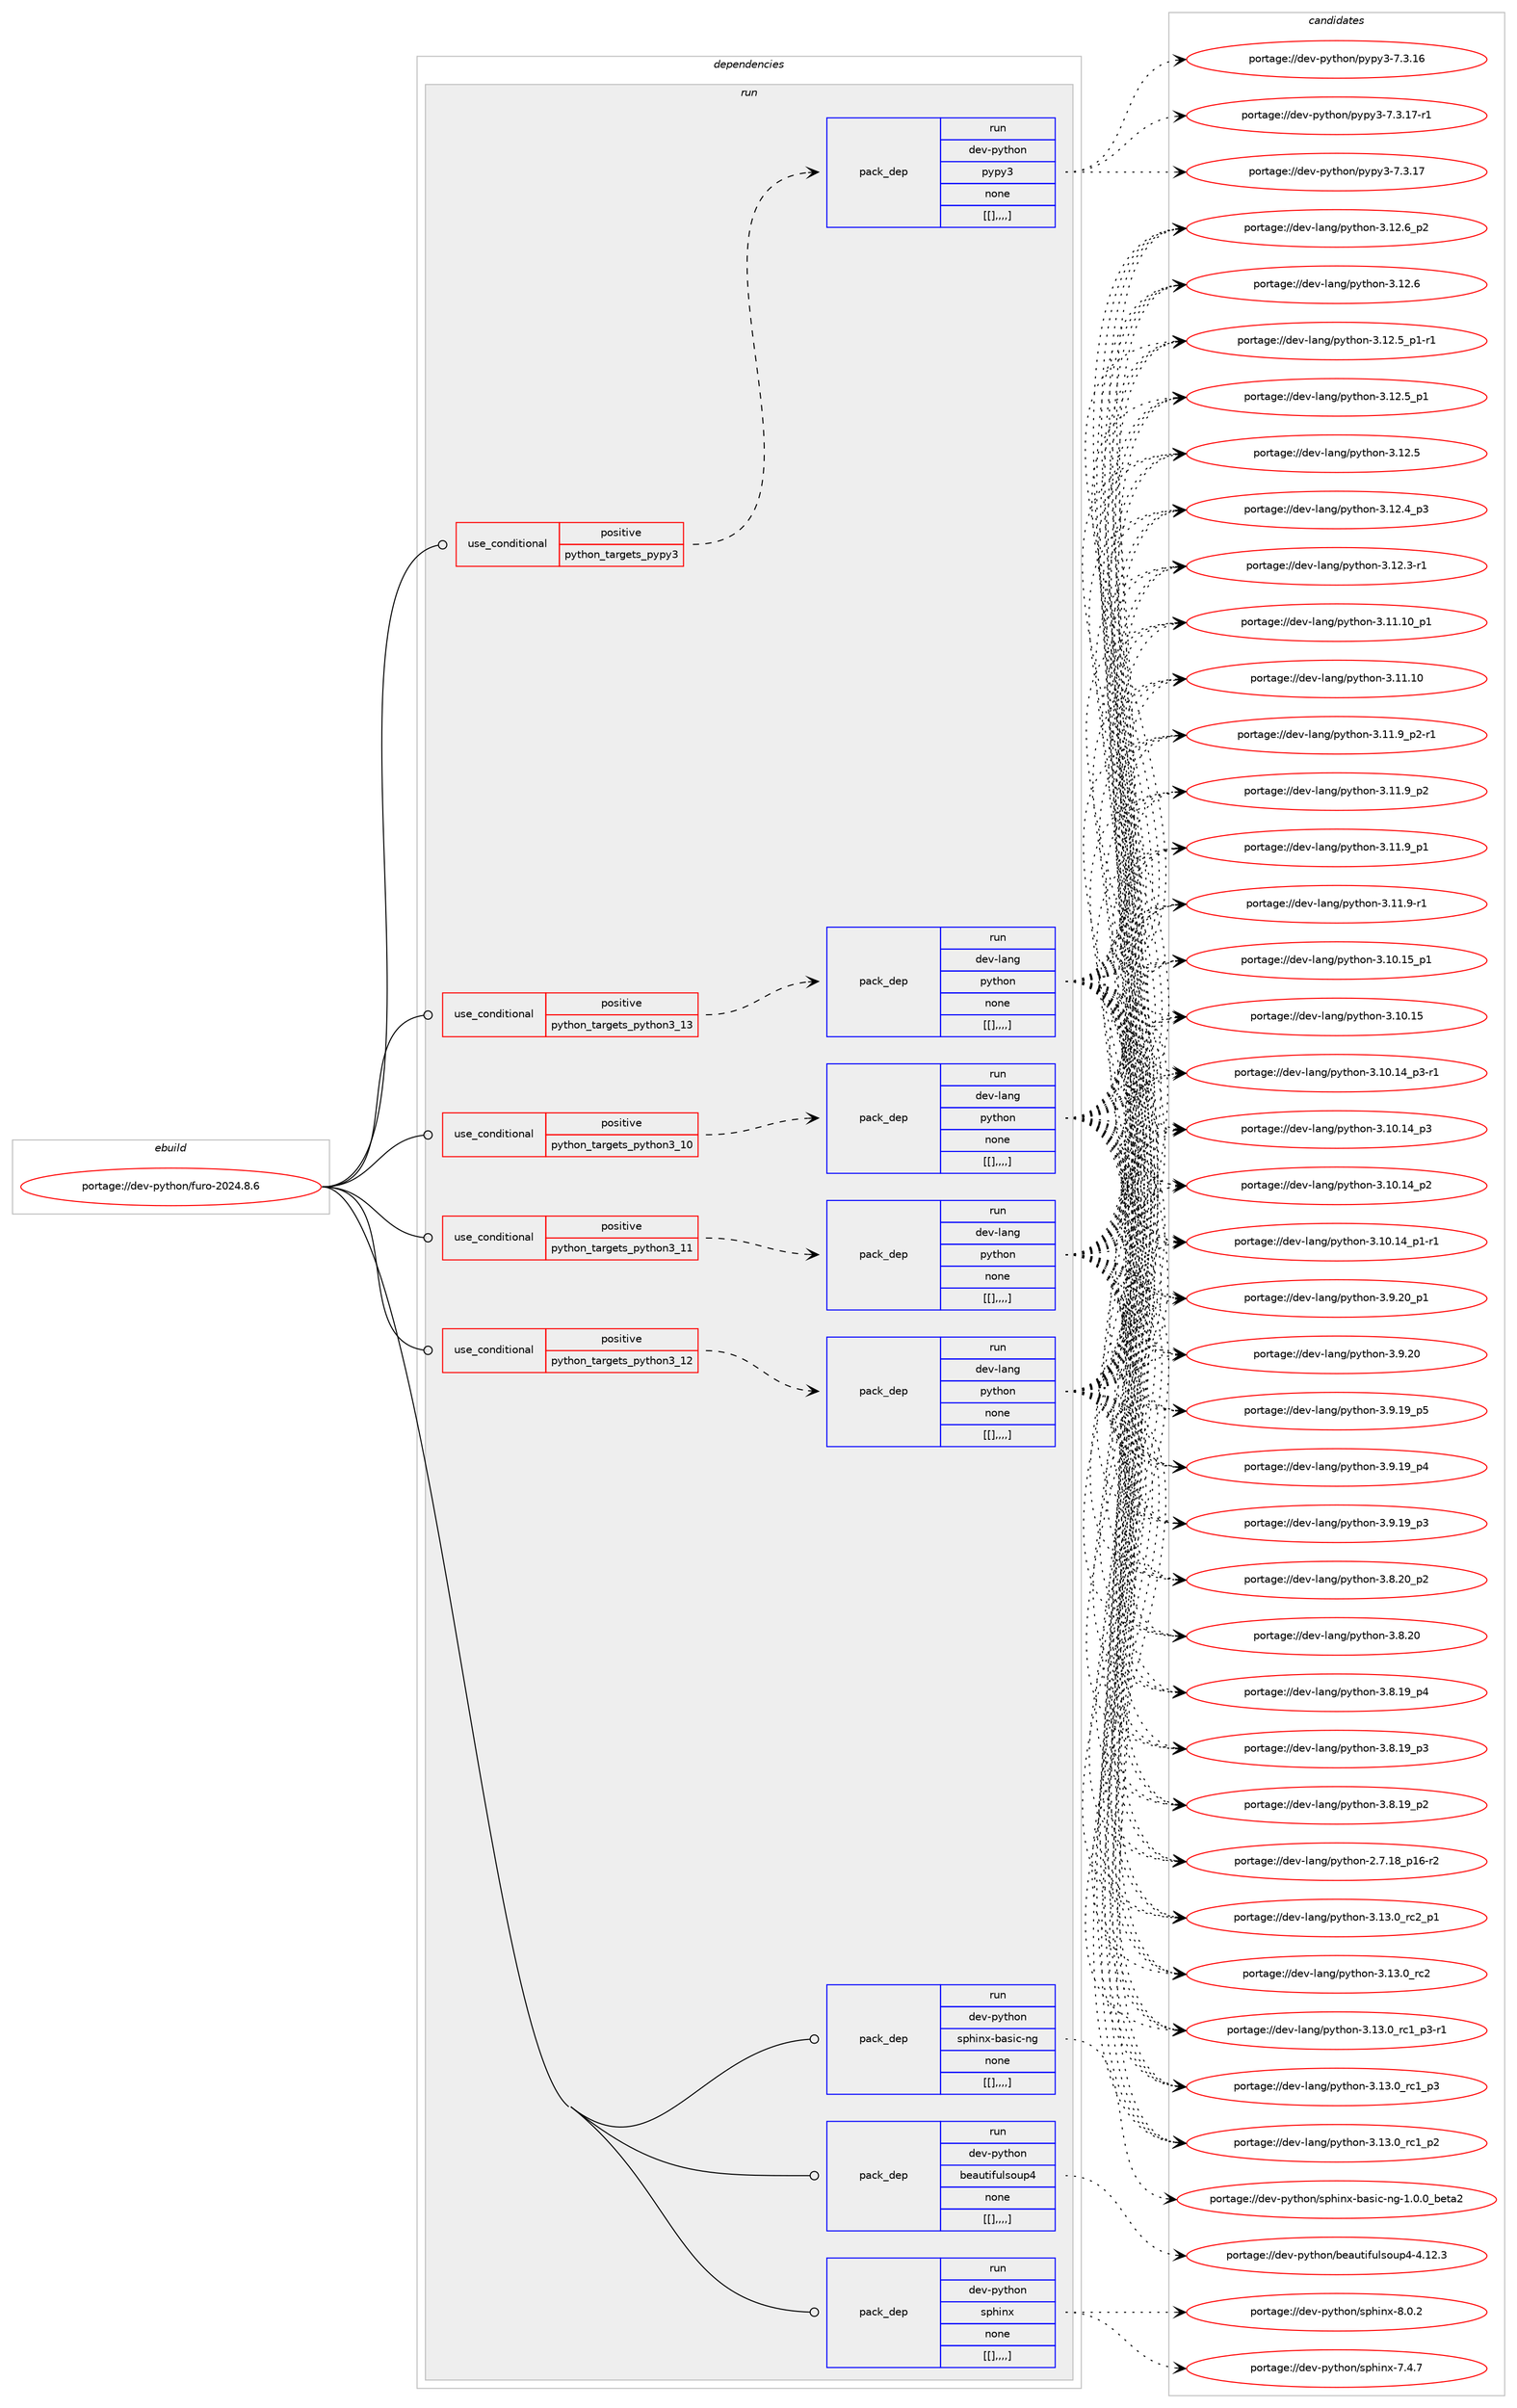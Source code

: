 digraph prolog {

# *************
# Graph options
# *************

newrank=true;
concentrate=true;
compound=true;
graph [rankdir=LR,fontname=Helvetica,fontsize=10,ranksep=1.5];#, ranksep=2.5, nodesep=0.2];
edge  [arrowhead=vee];
node  [fontname=Helvetica,fontsize=10];

# **********
# The ebuild
# **********

subgraph cluster_leftcol {
color=gray;
label=<<i>ebuild</i>>;
id [label="portage://dev-python/furo-2024.8.6", color=red, width=4, href="../dev-python/furo-2024.8.6.svg"];
}

# ****************
# The dependencies
# ****************

subgraph cluster_midcol {
color=gray;
label=<<i>dependencies</i>>;
subgraph cluster_compile {
fillcolor="#eeeeee";
style=filled;
label=<<i>compile</i>>;
}
subgraph cluster_compileandrun {
fillcolor="#eeeeee";
style=filled;
label=<<i>compile and run</i>>;
}
subgraph cluster_run {
fillcolor="#eeeeee";
style=filled;
label=<<i>run</i>>;
subgraph cond34148 {
dependency148602 [label=<<TABLE BORDER="0" CELLBORDER="1" CELLSPACING="0" CELLPADDING="4"><TR><TD ROWSPAN="3" CELLPADDING="10">use_conditional</TD></TR><TR><TD>positive</TD></TR><TR><TD>python_targets_pypy3</TD></TR></TABLE>>, shape=none, color=red];
subgraph pack113240 {
dependency148603 [label=<<TABLE BORDER="0" CELLBORDER="1" CELLSPACING="0" CELLPADDING="4" WIDTH="220"><TR><TD ROWSPAN="6" CELLPADDING="30">pack_dep</TD></TR><TR><TD WIDTH="110">run</TD></TR><TR><TD>dev-python</TD></TR><TR><TD>pypy3</TD></TR><TR><TD>none</TD></TR><TR><TD>[[],,,,]</TD></TR></TABLE>>, shape=none, color=blue];
}
dependency148602:e -> dependency148603:w [weight=20,style="dashed",arrowhead="vee"];
}
id:e -> dependency148602:w [weight=20,style="solid",arrowhead="odot"];
subgraph cond34149 {
dependency148604 [label=<<TABLE BORDER="0" CELLBORDER="1" CELLSPACING="0" CELLPADDING="4"><TR><TD ROWSPAN="3" CELLPADDING="10">use_conditional</TD></TR><TR><TD>positive</TD></TR><TR><TD>python_targets_python3_10</TD></TR></TABLE>>, shape=none, color=red];
subgraph pack113241 {
dependency148605 [label=<<TABLE BORDER="0" CELLBORDER="1" CELLSPACING="0" CELLPADDING="4" WIDTH="220"><TR><TD ROWSPAN="6" CELLPADDING="30">pack_dep</TD></TR><TR><TD WIDTH="110">run</TD></TR><TR><TD>dev-lang</TD></TR><TR><TD>python</TD></TR><TR><TD>none</TD></TR><TR><TD>[[],,,,]</TD></TR></TABLE>>, shape=none, color=blue];
}
dependency148604:e -> dependency148605:w [weight=20,style="dashed",arrowhead="vee"];
}
id:e -> dependency148604:w [weight=20,style="solid",arrowhead="odot"];
subgraph cond34150 {
dependency148606 [label=<<TABLE BORDER="0" CELLBORDER="1" CELLSPACING="0" CELLPADDING="4"><TR><TD ROWSPAN="3" CELLPADDING="10">use_conditional</TD></TR><TR><TD>positive</TD></TR><TR><TD>python_targets_python3_11</TD></TR></TABLE>>, shape=none, color=red];
subgraph pack113242 {
dependency148607 [label=<<TABLE BORDER="0" CELLBORDER="1" CELLSPACING="0" CELLPADDING="4" WIDTH="220"><TR><TD ROWSPAN="6" CELLPADDING="30">pack_dep</TD></TR><TR><TD WIDTH="110">run</TD></TR><TR><TD>dev-lang</TD></TR><TR><TD>python</TD></TR><TR><TD>none</TD></TR><TR><TD>[[],,,,]</TD></TR></TABLE>>, shape=none, color=blue];
}
dependency148606:e -> dependency148607:w [weight=20,style="dashed",arrowhead="vee"];
}
id:e -> dependency148606:w [weight=20,style="solid",arrowhead="odot"];
subgraph cond34151 {
dependency148608 [label=<<TABLE BORDER="0" CELLBORDER="1" CELLSPACING="0" CELLPADDING="4"><TR><TD ROWSPAN="3" CELLPADDING="10">use_conditional</TD></TR><TR><TD>positive</TD></TR><TR><TD>python_targets_python3_12</TD></TR></TABLE>>, shape=none, color=red];
subgraph pack113243 {
dependency148609 [label=<<TABLE BORDER="0" CELLBORDER="1" CELLSPACING="0" CELLPADDING="4" WIDTH="220"><TR><TD ROWSPAN="6" CELLPADDING="30">pack_dep</TD></TR><TR><TD WIDTH="110">run</TD></TR><TR><TD>dev-lang</TD></TR><TR><TD>python</TD></TR><TR><TD>none</TD></TR><TR><TD>[[],,,,]</TD></TR></TABLE>>, shape=none, color=blue];
}
dependency148608:e -> dependency148609:w [weight=20,style="dashed",arrowhead="vee"];
}
id:e -> dependency148608:w [weight=20,style="solid",arrowhead="odot"];
subgraph cond34152 {
dependency148610 [label=<<TABLE BORDER="0" CELLBORDER="1" CELLSPACING="0" CELLPADDING="4"><TR><TD ROWSPAN="3" CELLPADDING="10">use_conditional</TD></TR><TR><TD>positive</TD></TR><TR><TD>python_targets_python3_13</TD></TR></TABLE>>, shape=none, color=red];
subgraph pack113244 {
dependency148611 [label=<<TABLE BORDER="0" CELLBORDER="1" CELLSPACING="0" CELLPADDING="4" WIDTH="220"><TR><TD ROWSPAN="6" CELLPADDING="30">pack_dep</TD></TR><TR><TD WIDTH="110">run</TD></TR><TR><TD>dev-lang</TD></TR><TR><TD>python</TD></TR><TR><TD>none</TD></TR><TR><TD>[[],,,,]</TD></TR></TABLE>>, shape=none, color=blue];
}
dependency148610:e -> dependency148611:w [weight=20,style="dashed",arrowhead="vee"];
}
id:e -> dependency148610:w [weight=20,style="solid",arrowhead="odot"];
subgraph pack113245 {
dependency148612 [label=<<TABLE BORDER="0" CELLBORDER="1" CELLSPACING="0" CELLPADDING="4" WIDTH="220"><TR><TD ROWSPAN="6" CELLPADDING="30">pack_dep</TD></TR><TR><TD WIDTH="110">run</TD></TR><TR><TD>dev-python</TD></TR><TR><TD>beautifulsoup4</TD></TR><TR><TD>none</TD></TR><TR><TD>[[],,,,]</TD></TR></TABLE>>, shape=none, color=blue];
}
id:e -> dependency148612:w [weight=20,style="solid",arrowhead="odot"];
subgraph pack113246 {
dependency148613 [label=<<TABLE BORDER="0" CELLBORDER="1" CELLSPACING="0" CELLPADDING="4" WIDTH="220"><TR><TD ROWSPAN="6" CELLPADDING="30">pack_dep</TD></TR><TR><TD WIDTH="110">run</TD></TR><TR><TD>dev-python</TD></TR><TR><TD>sphinx</TD></TR><TR><TD>none</TD></TR><TR><TD>[[],,,,]</TD></TR></TABLE>>, shape=none, color=blue];
}
id:e -> dependency148613:w [weight=20,style="solid",arrowhead="odot"];
subgraph pack113247 {
dependency148614 [label=<<TABLE BORDER="0" CELLBORDER="1" CELLSPACING="0" CELLPADDING="4" WIDTH="220"><TR><TD ROWSPAN="6" CELLPADDING="30">pack_dep</TD></TR><TR><TD WIDTH="110">run</TD></TR><TR><TD>dev-python</TD></TR><TR><TD>sphinx-basic-ng</TD></TR><TR><TD>none</TD></TR><TR><TD>[[],,,,]</TD></TR></TABLE>>, shape=none, color=blue];
}
id:e -> dependency148614:w [weight=20,style="solid",arrowhead="odot"];
}
}

# **************
# The candidates
# **************

subgraph cluster_choices {
rank=same;
color=gray;
label=<<i>candidates</i>>;

subgraph choice113240 {
color=black;
nodesep=1;
choice100101118451121211161041111104711212111212151455546514649554511449 [label="portage://dev-python/pypy3-7.3.17-r1", color=red, width=4,href="../dev-python/pypy3-7.3.17-r1.svg"];
choice10010111845112121116104111110471121211121215145554651464955 [label="portage://dev-python/pypy3-7.3.17", color=red, width=4,href="../dev-python/pypy3-7.3.17.svg"];
choice10010111845112121116104111110471121211121215145554651464954 [label="portage://dev-python/pypy3-7.3.16", color=red, width=4,href="../dev-python/pypy3-7.3.16.svg"];
dependency148603:e -> choice100101118451121211161041111104711212111212151455546514649554511449:w [style=dotted,weight="100"];
dependency148603:e -> choice10010111845112121116104111110471121211121215145554651464955:w [style=dotted,weight="100"];
dependency148603:e -> choice10010111845112121116104111110471121211121215145554651464954:w [style=dotted,weight="100"];
}
subgraph choice113241 {
color=black;
nodesep=1;
choice100101118451089711010347112121116104111110455146495146489511499509511249 [label="portage://dev-lang/python-3.13.0_rc2_p1", color=red, width=4,href="../dev-lang/python-3.13.0_rc2_p1.svg"];
choice10010111845108971101034711212111610411111045514649514648951149950 [label="portage://dev-lang/python-3.13.0_rc2", color=red, width=4,href="../dev-lang/python-3.13.0_rc2.svg"];
choice1001011184510897110103471121211161041111104551464951464895114994995112514511449 [label="portage://dev-lang/python-3.13.0_rc1_p3-r1", color=red, width=4,href="../dev-lang/python-3.13.0_rc1_p3-r1.svg"];
choice100101118451089711010347112121116104111110455146495146489511499499511251 [label="portage://dev-lang/python-3.13.0_rc1_p3", color=red, width=4,href="../dev-lang/python-3.13.0_rc1_p3.svg"];
choice100101118451089711010347112121116104111110455146495146489511499499511250 [label="portage://dev-lang/python-3.13.0_rc1_p2", color=red, width=4,href="../dev-lang/python-3.13.0_rc1_p2.svg"];
choice100101118451089711010347112121116104111110455146495046549511250 [label="portage://dev-lang/python-3.12.6_p2", color=red, width=4,href="../dev-lang/python-3.12.6_p2.svg"];
choice10010111845108971101034711212111610411111045514649504654 [label="portage://dev-lang/python-3.12.6", color=red, width=4,href="../dev-lang/python-3.12.6.svg"];
choice1001011184510897110103471121211161041111104551464950465395112494511449 [label="portage://dev-lang/python-3.12.5_p1-r1", color=red, width=4,href="../dev-lang/python-3.12.5_p1-r1.svg"];
choice100101118451089711010347112121116104111110455146495046539511249 [label="portage://dev-lang/python-3.12.5_p1", color=red, width=4,href="../dev-lang/python-3.12.5_p1.svg"];
choice10010111845108971101034711212111610411111045514649504653 [label="portage://dev-lang/python-3.12.5", color=red, width=4,href="../dev-lang/python-3.12.5.svg"];
choice100101118451089711010347112121116104111110455146495046529511251 [label="portage://dev-lang/python-3.12.4_p3", color=red, width=4,href="../dev-lang/python-3.12.4_p3.svg"];
choice100101118451089711010347112121116104111110455146495046514511449 [label="portage://dev-lang/python-3.12.3-r1", color=red, width=4,href="../dev-lang/python-3.12.3-r1.svg"];
choice10010111845108971101034711212111610411111045514649494649489511249 [label="portage://dev-lang/python-3.11.10_p1", color=red, width=4,href="../dev-lang/python-3.11.10_p1.svg"];
choice1001011184510897110103471121211161041111104551464949464948 [label="portage://dev-lang/python-3.11.10", color=red, width=4,href="../dev-lang/python-3.11.10.svg"];
choice1001011184510897110103471121211161041111104551464949465795112504511449 [label="portage://dev-lang/python-3.11.9_p2-r1", color=red, width=4,href="../dev-lang/python-3.11.9_p2-r1.svg"];
choice100101118451089711010347112121116104111110455146494946579511250 [label="portage://dev-lang/python-3.11.9_p2", color=red, width=4,href="../dev-lang/python-3.11.9_p2.svg"];
choice100101118451089711010347112121116104111110455146494946579511249 [label="portage://dev-lang/python-3.11.9_p1", color=red, width=4,href="../dev-lang/python-3.11.9_p1.svg"];
choice100101118451089711010347112121116104111110455146494946574511449 [label="portage://dev-lang/python-3.11.9-r1", color=red, width=4,href="../dev-lang/python-3.11.9-r1.svg"];
choice10010111845108971101034711212111610411111045514649484649539511249 [label="portage://dev-lang/python-3.10.15_p1", color=red, width=4,href="../dev-lang/python-3.10.15_p1.svg"];
choice1001011184510897110103471121211161041111104551464948464953 [label="portage://dev-lang/python-3.10.15", color=red, width=4,href="../dev-lang/python-3.10.15.svg"];
choice100101118451089711010347112121116104111110455146494846495295112514511449 [label="portage://dev-lang/python-3.10.14_p3-r1", color=red, width=4,href="../dev-lang/python-3.10.14_p3-r1.svg"];
choice10010111845108971101034711212111610411111045514649484649529511251 [label="portage://dev-lang/python-3.10.14_p3", color=red, width=4,href="../dev-lang/python-3.10.14_p3.svg"];
choice10010111845108971101034711212111610411111045514649484649529511250 [label="portage://dev-lang/python-3.10.14_p2", color=red, width=4,href="../dev-lang/python-3.10.14_p2.svg"];
choice100101118451089711010347112121116104111110455146494846495295112494511449 [label="portage://dev-lang/python-3.10.14_p1-r1", color=red, width=4,href="../dev-lang/python-3.10.14_p1-r1.svg"];
choice100101118451089711010347112121116104111110455146574650489511249 [label="portage://dev-lang/python-3.9.20_p1", color=red, width=4,href="../dev-lang/python-3.9.20_p1.svg"];
choice10010111845108971101034711212111610411111045514657465048 [label="portage://dev-lang/python-3.9.20", color=red, width=4,href="../dev-lang/python-3.9.20.svg"];
choice100101118451089711010347112121116104111110455146574649579511253 [label="portage://dev-lang/python-3.9.19_p5", color=red, width=4,href="../dev-lang/python-3.9.19_p5.svg"];
choice100101118451089711010347112121116104111110455146574649579511252 [label="portage://dev-lang/python-3.9.19_p4", color=red, width=4,href="../dev-lang/python-3.9.19_p4.svg"];
choice100101118451089711010347112121116104111110455146574649579511251 [label="portage://dev-lang/python-3.9.19_p3", color=red, width=4,href="../dev-lang/python-3.9.19_p3.svg"];
choice100101118451089711010347112121116104111110455146564650489511250 [label="portage://dev-lang/python-3.8.20_p2", color=red, width=4,href="../dev-lang/python-3.8.20_p2.svg"];
choice10010111845108971101034711212111610411111045514656465048 [label="portage://dev-lang/python-3.8.20", color=red, width=4,href="../dev-lang/python-3.8.20.svg"];
choice100101118451089711010347112121116104111110455146564649579511252 [label="portage://dev-lang/python-3.8.19_p4", color=red, width=4,href="../dev-lang/python-3.8.19_p4.svg"];
choice100101118451089711010347112121116104111110455146564649579511251 [label="portage://dev-lang/python-3.8.19_p3", color=red, width=4,href="../dev-lang/python-3.8.19_p3.svg"];
choice100101118451089711010347112121116104111110455146564649579511250 [label="portage://dev-lang/python-3.8.19_p2", color=red, width=4,href="../dev-lang/python-3.8.19_p2.svg"];
choice100101118451089711010347112121116104111110455046554649569511249544511450 [label="portage://dev-lang/python-2.7.18_p16-r2", color=red, width=4,href="../dev-lang/python-2.7.18_p16-r2.svg"];
dependency148605:e -> choice100101118451089711010347112121116104111110455146495146489511499509511249:w [style=dotted,weight="100"];
dependency148605:e -> choice10010111845108971101034711212111610411111045514649514648951149950:w [style=dotted,weight="100"];
dependency148605:e -> choice1001011184510897110103471121211161041111104551464951464895114994995112514511449:w [style=dotted,weight="100"];
dependency148605:e -> choice100101118451089711010347112121116104111110455146495146489511499499511251:w [style=dotted,weight="100"];
dependency148605:e -> choice100101118451089711010347112121116104111110455146495146489511499499511250:w [style=dotted,weight="100"];
dependency148605:e -> choice100101118451089711010347112121116104111110455146495046549511250:w [style=dotted,weight="100"];
dependency148605:e -> choice10010111845108971101034711212111610411111045514649504654:w [style=dotted,weight="100"];
dependency148605:e -> choice1001011184510897110103471121211161041111104551464950465395112494511449:w [style=dotted,weight="100"];
dependency148605:e -> choice100101118451089711010347112121116104111110455146495046539511249:w [style=dotted,weight="100"];
dependency148605:e -> choice10010111845108971101034711212111610411111045514649504653:w [style=dotted,weight="100"];
dependency148605:e -> choice100101118451089711010347112121116104111110455146495046529511251:w [style=dotted,weight="100"];
dependency148605:e -> choice100101118451089711010347112121116104111110455146495046514511449:w [style=dotted,weight="100"];
dependency148605:e -> choice10010111845108971101034711212111610411111045514649494649489511249:w [style=dotted,weight="100"];
dependency148605:e -> choice1001011184510897110103471121211161041111104551464949464948:w [style=dotted,weight="100"];
dependency148605:e -> choice1001011184510897110103471121211161041111104551464949465795112504511449:w [style=dotted,weight="100"];
dependency148605:e -> choice100101118451089711010347112121116104111110455146494946579511250:w [style=dotted,weight="100"];
dependency148605:e -> choice100101118451089711010347112121116104111110455146494946579511249:w [style=dotted,weight="100"];
dependency148605:e -> choice100101118451089711010347112121116104111110455146494946574511449:w [style=dotted,weight="100"];
dependency148605:e -> choice10010111845108971101034711212111610411111045514649484649539511249:w [style=dotted,weight="100"];
dependency148605:e -> choice1001011184510897110103471121211161041111104551464948464953:w [style=dotted,weight="100"];
dependency148605:e -> choice100101118451089711010347112121116104111110455146494846495295112514511449:w [style=dotted,weight="100"];
dependency148605:e -> choice10010111845108971101034711212111610411111045514649484649529511251:w [style=dotted,weight="100"];
dependency148605:e -> choice10010111845108971101034711212111610411111045514649484649529511250:w [style=dotted,weight="100"];
dependency148605:e -> choice100101118451089711010347112121116104111110455146494846495295112494511449:w [style=dotted,weight="100"];
dependency148605:e -> choice100101118451089711010347112121116104111110455146574650489511249:w [style=dotted,weight="100"];
dependency148605:e -> choice10010111845108971101034711212111610411111045514657465048:w [style=dotted,weight="100"];
dependency148605:e -> choice100101118451089711010347112121116104111110455146574649579511253:w [style=dotted,weight="100"];
dependency148605:e -> choice100101118451089711010347112121116104111110455146574649579511252:w [style=dotted,weight="100"];
dependency148605:e -> choice100101118451089711010347112121116104111110455146574649579511251:w [style=dotted,weight="100"];
dependency148605:e -> choice100101118451089711010347112121116104111110455146564650489511250:w [style=dotted,weight="100"];
dependency148605:e -> choice10010111845108971101034711212111610411111045514656465048:w [style=dotted,weight="100"];
dependency148605:e -> choice100101118451089711010347112121116104111110455146564649579511252:w [style=dotted,weight="100"];
dependency148605:e -> choice100101118451089711010347112121116104111110455146564649579511251:w [style=dotted,weight="100"];
dependency148605:e -> choice100101118451089711010347112121116104111110455146564649579511250:w [style=dotted,weight="100"];
dependency148605:e -> choice100101118451089711010347112121116104111110455046554649569511249544511450:w [style=dotted,weight="100"];
}
subgraph choice113242 {
color=black;
nodesep=1;
choice100101118451089711010347112121116104111110455146495146489511499509511249 [label="portage://dev-lang/python-3.13.0_rc2_p1", color=red, width=4,href="../dev-lang/python-3.13.0_rc2_p1.svg"];
choice10010111845108971101034711212111610411111045514649514648951149950 [label="portage://dev-lang/python-3.13.0_rc2", color=red, width=4,href="../dev-lang/python-3.13.0_rc2.svg"];
choice1001011184510897110103471121211161041111104551464951464895114994995112514511449 [label="portage://dev-lang/python-3.13.0_rc1_p3-r1", color=red, width=4,href="../dev-lang/python-3.13.0_rc1_p3-r1.svg"];
choice100101118451089711010347112121116104111110455146495146489511499499511251 [label="portage://dev-lang/python-3.13.0_rc1_p3", color=red, width=4,href="../dev-lang/python-3.13.0_rc1_p3.svg"];
choice100101118451089711010347112121116104111110455146495146489511499499511250 [label="portage://dev-lang/python-3.13.0_rc1_p2", color=red, width=4,href="../dev-lang/python-3.13.0_rc1_p2.svg"];
choice100101118451089711010347112121116104111110455146495046549511250 [label="portage://dev-lang/python-3.12.6_p2", color=red, width=4,href="../dev-lang/python-3.12.6_p2.svg"];
choice10010111845108971101034711212111610411111045514649504654 [label="portage://dev-lang/python-3.12.6", color=red, width=4,href="../dev-lang/python-3.12.6.svg"];
choice1001011184510897110103471121211161041111104551464950465395112494511449 [label="portage://dev-lang/python-3.12.5_p1-r1", color=red, width=4,href="../dev-lang/python-3.12.5_p1-r1.svg"];
choice100101118451089711010347112121116104111110455146495046539511249 [label="portage://dev-lang/python-3.12.5_p1", color=red, width=4,href="../dev-lang/python-3.12.5_p1.svg"];
choice10010111845108971101034711212111610411111045514649504653 [label="portage://dev-lang/python-3.12.5", color=red, width=4,href="../dev-lang/python-3.12.5.svg"];
choice100101118451089711010347112121116104111110455146495046529511251 [label="portage://dev-lang/python-3.12.4_p3", color=red, width=4,href="../dev-lang/python-3.12.4_p3.svg"];
choice100101118451089711010347112121116104111110455146495046514511449 [label="portage://dev-lang/python-3.12.3-r1", color=red, width=4,href="../dev-lang/python-3.12.3-r1.svg"];
choice10010111845108971101034711212111610411111045514649494649489511249 [label="portage://dev-lang/python-3.11.10_p1", color=red, width=4,href="../dev-lang/python-3.11.10_p1.svg"];
choice1001011184510897110103471121211161041111104551464949464948 [label="portage://dev-lang/python-3.11.10", color=red, width=4,href="../dev-lang/python-3.11.10.svg"];
choice1001011184510897110103471121211161041111104551464949465795112504511449 [label="portage://dev-lang/python-3.11.9_p2-r1", color=red, width=4,href="../dev-lang/python-3.11.9_p2-r1.svg"];
choice100101118451089711010347112121116104111110455146494946579511250 [label="portage://dev-lang/python-3.11.9_p2", color=red, width=4,href="../dev-lang/python-3.11.9_p2.svg"];
choice100101118451089711010347112121116104111110455146494946579511249 [label="portage://dev-lang/python-3.11.9_p1", color=red, width=4,href="../dev-lang/python-3.11.9_p1.svg"];
choice100101118451089711010347112121116104111110455146494946574511449 [label="portage://dev-lang/python-3.11.9-r1", color=red, width=4,href="../dev-lang/python-3.11.9-r1.svg"];
choice10010111845108971101034711212111610411111045514649484649539511249 [label="portage://dev-lang/python-3.10.15_p1", color=red, width=4,href="../dev-lang/python-3.10.15_p1.svg"];
choice1001011184510897110103471121211161041111104551464948464953 [label="portage://dev-lang/python-3.10.15", color=red, width=4,href="../dev-lang/python-3.10.15.svg"];
choice100101118451089711010347112121116104111110455146494846495295112514511449 [label="portage://dev-lang/python-3.10.14_p3-r1", color=red, width=4,href="../dev-lang/python-3.10.14_p3-r1.svg"];
choice10010111845108971101034711212111610411111045514649484649529511251 [label="portage://dev-lang/python-3.10.14_p3", color=red, width=4,href="../dev-lang/python-3.10.14_p3.svg"];
choice10010111845108971101034711212111610411111045514649484649529511250 [label="portage://dev-lang/python-3.10.14_p2", color=red, width=4,href="../dev-lang/python-3.10.14_p2.svg"];
choice100101118451089711010347112121116104111110455146494846495295112494511449 [label="portage://dev-lang/python-3.10.14_p1-r1", color=red, width=4,href="../dev-lang/python-3.10.14_p1-r1.svg"];
choice100101118451089711010347112121116104111110455146574650489511249 [label="portage://dev-lang/python-3.9.20_p1", color=red, width=4,href="../dev-lang/python-3.9.20_p1.svg"];
choice10010111845108971101034711212111610411111045514657465048 [label="portage://dev-lang/python-3.9.20", color=red, width=4,href="../dev-lang/python-3.9.20.svg"];
choice100101118451089711010347112121116104111110455146574649579511253 [label="portage://dev-lang/python-3.9.19_p5", color=red, width=4,href="../dev-lang/python-3.9.19_p5.svg"];
choice100101118451089711010347112121116104111110455146574649579511252 [label="portage://dev-lang/python-3.9.19_p4", color=red, width=4,href="../dev-lang/python-3.9.19_p4.svg"];
choice100101118451089711010347112121116104111110455146574649579511251 [label="portage://dev-lang/python-3.9.19_p3", color=red, width=4,href="../dev-lang/python-3.9.19_p3.svg"];
choice100101118451089711010347112121116104111110455146564650489511250 [label="portage://dev-lang/python-3.8.20_p2", color=red, width=4,href="../dev-lang/python-3.8.20_p2.svg"];
choice10010111845108971101034711212111610411111045514656465048 [label="portage://dev-lang/python-3.8.20", color=red, width=4,href="../dev-lang/python-3.8.20.svg"];
choice100101118451089711010347112121116104111110455146564649579511252 [label="portage://dev-lang/python-3.8.19_p4", color=red, width=4,href="../dev-lang/python-3.8.19_p4.svg"];
choice100101118451089711010347112121116104111110455146564649579511251 [label="portage://dev-lang/python-3.8.19_p3", color=red, width=4,href="../dev-lang/python-3.8.19_p3.svg"];
choice100101118451089711010347112121116104111110455146564649579511250 [label="portage://dev-lang/python-3.8.19_p2", color=red, width=4,href="../dev-lang/python-3.8.19_p2.svg"];
choice100101118451089711010347112121116104111110455046554649569511249544511450 [label="portage://dev-lang/python-2.7.18_p16-r2", color=red, width=4,href="../dev-lang/python-2.7.18_p16-r2.svg"];
dependency148607:e -> choice100101118451089711010347112121116104111110455146495146489511499509511249:w [style=dotted,weight="100"];
dependency148607:e -> choice10010111845108971101034711212111610411111045514649514648951149950:w [style=dotted,weight="100"];
dependency148607:e -> choice1001011184510897110103471121211161041111104551464951464895114994995112514511449:w [style=dotted,weight="100"];
dependency148607:e -> choice100101118451089711010347112121116104111110455146495146489511499499511251:w [style=dotted,weight="100"];
dependency148607:e -> choice100101118451089711010347112121116104111110455146495146489511499499511250:w [style=dotted,weight="100"];
dependency148607:e -> choice100101118451089711010347112121116104111110455146495046549511250:w [style=dotted,weight="100"];
dependency148607:e -> choice10010111845108971101034711212111610411111045514649504654:w [style=dotted,weight="100"];
dependency148607:e -> choice1001011184510897110103471121211161041111104551464950465395112494511449:w [style=dotted,weight="100"];
dependency148607:e -> choice100101118451089711010347112121116104111110455146495046539511249:w [style=dotted,weight="100"];
dependency148607:e -> choice10010111845108971101034711212111610411111045514649504653:w [style=dotted,weight="100"];
dependency148607:e -> choice100101118451089711010347112121116104111110455146495046529511251:w [style=dotted,weight="100"];
dependency148607:e -> choice100101118451089711010347112121116104111110455146495046514511449:w [style=dotted,weight="100"];
dependency148607:e -> choice10010111845108971101034711212111610411111045514649494649489511249:w [style=dotted,weight="100"];
dependency148607:e -> choice1001011184510897110103471121211161041111104551464949464948:w [style=dotted,weight="100"];
dependency148607:e -> choice1001011184510897110103471121211161041111104551464949465795112504511449:w [style=dotted,weight="100"];
dependency148607:e -> choice100101118451089711010347112121116104111110455146494946579511250:w [style=dotted,weight="100"];
dependency148607:e -> choice100101118451089711010347112121116104111110455146494946579511249:w [style=dotted,weight="100"];
dependency148607:e -> choice100101118451089711010347112121116104111110455146494946574511449:w [style=dotted,weight="100"];
dependency148607:e -> choice10010111845108971101034711212111610411111045514649484649539511249:w [style=dotted,weight="100"];
dependency148607:e -> choice1001011184510897110103471121211161041111104551464948464953:w [style=dotted,weight="100"];
dependency148607:e -> choice100101118451089711010347112121116104111110455146494846495295112514511449:w [style=dotted,weight="100"];
dependency148607:e -> choice10010111845108971101034711212111610411111045514649484649529511251:w [style=dotted,weight="100"];
dependency148607:e -> choice10010111845108971101034711212111610411111045514649484649529511250:w [style=dotted,weight="100"];
dependency148607:e -> choice100101118451089711010347112121116104111110455146494846495295112494511449:w [style=dotted,weight="100"];
dependency148607:e -> choice100101118451089711010347112121116104111110455146574650489511249:w [style=dotted,weight="100"];
dependency148607:e -> choice10010111845108971101034711212111610411111045514657465048:w [style=dotted,weight="100"];
dependency148607:e -> choice100101118451089711010347112121116104111110455146574649579511253:w [style=dotted,weight="100"];
dependency148607:e -> choice100101118451089711010347112121116104111110455146574649579511252:w [style=dotted,weight="100"];
dependency148607:e -> choice100101118451089711010347112121116104111110455146574649579511251:w [style=dotted,weight="100"];
dependency148607:e -> choice100101118451089711010347112121116104111110455146564650489511250:w [style=dotted,weight="100"];
dependency148607:e -> choice10010111845108971101034711212111610411111045514656465048:w [style=dotted,weight="100"];
dependency148607:e -> choice100101118451089711010347112121116104111110455146564649579511252:w [style=dotted,weight="100"];
dependency148607:e -> choice100101118451089711010347112121116104111110455146564649579511251:w [style=dotted,weight="100"];
dependency148607:e -> choice100101118451089711010347112121116104111110455146564649579511250:w [style=dotted,weight="100"];
dependency148607:e -> choice100101118451089711010347112121116104111110455046554649569511249544511450:w [style=dotted,weight="100"];
}
subgraph choice113243 {
color=black;
nodesep=1;
choice100101118451089711010347112121116104111110455146495146489511499509511249 [label="portage://dev-lang/python-3.13.0_rc2_p1", color=red, width=4,href="../dev-lang/python-3.13.0_rc2_p1.svg"];
choice10010111845108971101034711212111610411111045514649514648951149950 [label="portage://dev-lang/python-3.13.0_rc2", color=red, width=4,href="../dev-lang/python-3.13.0_rc2.svg"];
choice1001011184510897110103471121211161041111104551464951464895114994995112514511449 [label="portage://dev-lang/python-3.13.0_rc1_p3-r1", color=red, width=4,href="../dev-lang/python-3.13.0_rc1_p3-r1.svg"];
choice100101118451089711010347112121116104111110455146495146489511499499511251 [label="portage://dev-lang/python-3.13.0_rc1_p3", color=red, width=4,href="../dev-lang/python-3.13.0_rc1_p3.svg"];
choice100101118451089711010347112121116104111110455146495146489511499499511250 [label="portage://dev-lang/python-3.13.0_rc1_p2", color=red, width=4,href="../dev-lang/python-3.13.0_rc1_p2.svg"];
choice100101118451089711010347112121116104111110455146495046549511250 [label="portage://dev-lang/python-3.12.6_p2", color=red, width=4,href="../dev-lang/python-3.12.6_p2.svg"];
choice10010111845108971101034711212111610411111045514649504654 [label="portage://dev-lang/python-3.12.6", color=red, width=4,href="../dev-lang/python-3.12.6.svg"];
choice1001011184510897110103471121211161041111104551464950465395112494511449 [label="portage://dev-lang/python-3.12.5_p1-r1", color=red, width=4,href="../dev-lang/python-3.12.5_p1-r1.svg"];
choice100101118451089711010347112121116104111110455146495046539511249 [label="portage://dev-lang/python-3.12.5_p1", color=red, width=4,href="../dev-lang/python-3.12.5_p1.svg"];
choice10010111845108971101034711212111610411111045514649504653 [label="portage://dev-lang/python-3.12.5", color=red, width=4,href="../dev-lang/python-3.12.5.svg"];
choice100101118451089711010347112121116104111110455146495046529511251 [label="portage://dev-lang/python-3.12.4_p3", color=red, width=4,href="../dev-lang/python-3.12.4_p3.svg"];
choice100101118451089711010347112121116104111110455146495046514511449 [label="portage://dev-lang/python-3.12.3-r1", color=red, width=4,href="../dev-lang/python-3.12.3-r1.svg"];
choice10010111845108971101034711212111610411111045514649494649489511249 [label="portage://dev-lang/python-3.11.10_p1", color=red, width=4,href="../dev-lang/python-3.11.10_p1.svg"];
choice1001011184510897110103471121211161041111104551464949464948 [label="portage://dev-lang/python-3.11.10", color=red, width=4,href="../dev-lang/python-3.11.10.svg"];
choice1001011184510897110103471121211161041111104551464949465795112504511449 [label="portage://dev-lang/python-3.11.9_p2-r1", color=red, width=4,href="../dev-lang/python-3.11.9_p2-r1.svg"];
choice100101118451089711010347112121116104111110455146494946579511250 [label="portage://dev-lang/python-3.11.9_p2", color=red, width=4,href="../dev-lang/python-3.11.9_p2.svg"];
choice100101118451089711010347112121116104111110455146494946579511249 [label="portage://dev-lang/python-3.11.9_p1", color=red, width=4,href="../dev-lang/python-3.11.9_p1.svg"];
choice100101118451089711010347112121116104111110455146494946574511449 [label="portage://dev-lang/python-3.11.9-r1", color=red, width=4,href="../dev-lang/python-3.11.9-r1.svg"];
choice10010111845108971101034711212111610411111045514649484649539511249 [label="portage://dev-lang/python-3.10.15_p1", color=red, width=4,href="../dev-lang/python-3.10.15_p1.svg"];
choice1001011184510897110103471121211161041111104551464948464953 [label="portage://dev-lang/python-3.10.15", color=red, width=4,href="../dev-lang/python-3.10.15.svg"];
choice100101118451089711010347112121116104111110455146494846495295112514511449 [label="portage://dev-lang/python-3.10.14_p3-r1", color=red, width=4,href="../dev-lang/python-3.10.14_p3-r1.svg"];
choice10010111845108971101034711212111610411111045514649484649529511251 [label="portage://dev-lang/python-3.10.14_p3", color=red, width=4,href="../dev-lang/python-3.10.14_p3.svg"];
choice10010111845108971101034711212111610411111045514649484649529511250 [label="portage://dev-lang/python-3.10.14_p2", color=red, width=4,href="../dev-lang/python-3.10.14_p2.svg"];
choice100101118451089711010347112121116104111110455146494846495295112494511449 [label="portage://dev-lang/python-3.10.14_p1-r1", color=red, width=4,href="../dev-lang/python-3.10.14_p1-r1.svg"];
choice100101118451089711010347112121116104111110455146574650489511249 [label="portage://dev-lang/python-3.9.20_p1", color=red, width=4,href="../dev-lang/python-3.9.20_p1.svg"];
choice10010111845108971101034711212111610411111045514657465048 [label="portage://dev-lang/python-3.9.20", color=red, width=4,href="../dev-lang/python-3.9.20.svg"];
choice100101118451089711010347112121116104111110455146574649579511253 [label="portage://dev-lang/python-3.9.19_p5", color=red, width=4,href="../dev-lang/python-3.9.19_p5.svg"];
choice100101118451089711010347112121116104111110455146574649579511252 [label="portage://dev-lang/python-3.9.19_p4", color=red, width=4,href="../dev-lang/python-3.9.19_p4.svg"];
choice100101118451089711010347112121116104111110455146574649579511251 [label="portage://dev-lang/python-3.9.19_p3", color=red, width=4,href="../dev-lang/python-3.9.19_p3.svg"];
choice100101118451089711010347112121116104111110455146564650489511250 [label="portage://dev-lang/python-3.8.20_p2", color=red, width=4,href="../dev-lang/python-3.8.20_p2.svg"];
choice10010111845108971101034711212111610411111045514656465048 [label="portage://dev-lang/python-3.8.20", color=red, width=4,href="../dev-lang/python-3.8.20.svg"];
choice100101118451089711010347112121116104111110455146564649579511252 [label="portage://dev-lang/python-3.8.19_p4", color=red, width=4,href="../dev-lang/python-3.8.19_p4.svg"];
choice100101118451089711010347112121116104111110455146564649579511251 [label="portage://dev-lang/python-3.8.19_p3", color=red, width=4,href="../dev-lang/python-3.8.19_p3.svg"];
choice100101118451089711010347112121116104111110455146564649579511250 [label="portage://dev-lang/python-3.8.19_p2", color=red, width=4,href="../dev-lang/python-3.8.19_p2.svg"];
choice100101118451089711010347112121116104111110455046554649569511249544511450 [label="portage://dev-lang/python-2.7.18_p16-r2", color=red, width=4,href="../dev-lang/python-2.7.18_p16-r2.svg"];
dependency148609:e -> choice100101118451089711010347112121116104111110455146495146489511499509511249:w [style=dotted,weight="100"];
dependency148609:e -> choice10010111845108971101034711212111610411111045514649514648951149950:w [style=dotted,weight="100"];
dependency148609:e -> choice1001011184510897110103471121211161041111104551464951464895114994995112514511449:w [style=dotted,weight="100"];
dependency148609:e -> choice100101118451089711010347112121116104111110455146495146489511499499511251:w [style=dotted,weight="100"];
dependency148609:e -> choice100101118451089711010347112121116104111110455146495146489511499499511250:w [style=dotted,weight="100"];
dependency148609:e -> choice100101118451089711010347112121116104111110455146495046549511250:w [style=dotted,weight="100"];
dependency148609:e -> choice10010111845108971101034711212111610411111045514649504654:w [style=dotted,weight="100"];
dependency148609:e -> choice1001011184510897110103471121211161041111104551464950465395112494511449:w [style=dotted,weight="100"];
dependency148609:e -> choice100101118451089711010347112121116104111110455146495046539511249:w [style=dotted,weight="100"];
dependency148609:e -> choice10010111845108971101034711212111610411111045514649504653:w [style=dotted,weight="100"];
dependency148609:e -> choice100101118451089711010347112121116104111110455146495046529511251:w [style=dotted,weight="100"];
dependency148609:e -> choice100101118451089711010347112121116104111110455146495046514511449:w [style=dotted,weight="100"];
dependency148609:e -> choice10010111845108971101034711212111610411111045514649494649489511249:w [style=dotted,weight="100"];
dependency148609:e -> choice1001011184510897110103471121211161041111104551464949464948:w [style=dotted,weight="100"];
dependency148609:e -> choice1001011184510897110103471121211161041111104551464949465795112504511449:w [style=dotted,weight="100"];
dependency148609:e -> choice100101118451089711010347112121116104111110455146494946579511250:w [style=dotted,weight="100"];
dependency148609:e -> choice100101118451089711010347112121116104111110455146494946579511249:w [style=dotted,weight="100"];
dependency148609:e -> choice100101118451089711010347112121116104111110455146494946574511449:w [style=dotted,weight="100"];
dependency148609:e -> choice10010111845108971101034711212111610411111045514649484649539511249:w [style=dotted,weight="100"];
dependency148609:e -> choice1001011184510897110103471121211161041111104551464948464953:w [style=dotted,weight="100"];
dependency148609:e -> choice100101118451089711010347112121116104111110455146494846495295112514511449:w [style=dotted,weight="100"];
dependency148609:e -> choice10010111845108971101034711212111610411111045514649484649529511251:w [style=dotted,weight="100"];
dependency148609:e -> choice10010111845108971101034711212111610411111045514649484649529511250:w [style=dotted,weight="100"];
dependency148609:e -> choice100101118451089711010347112121116104111110455146494846495295112494511449:w [style=dotted,weight="100"];
dependency148609:e -> choice100101118451089711010347112121116104111110455146574650489511249:w [style=dotted,weight="100"];
dependency148609:e -> choice10010111845108971101034711212111610411111045514657465048:w [style=dotted,weight="100"];
dependency148609:e -> choice100101118451089711010347112121116104111110455146574649579511253:w [style=dotted,weight="100"];
dependency148609:e -> choice100101118451089711010347112121116104111110455146574649579511252:w [style=dotted,weight="100"];
dependency148609:e -> choice100101118451089711010347112121116104111110455146574649579511251:w [style=dotted,weight="100"];
dependency148609:e -> choice100101118451089711010347112121116104111110455146564650489511250:w [style=dotted,weight="100"];
dependency148609:e -> choice10010111845108971101034711212111610411111045514656465048:w [style=dotted,weight="100"];
dependency148609:e -> choice100101118451089711010347112121116104111110455146564649579511252:w [style=dotted,weight="100"];
dependency148609:e -> choice100101118451089711010347112121116104111110455146564649579511251:w [style=dotted,weight="100"];
dependency148609:e -> choice100101118451089711010347112121116104111110455146564649579511250:w [style=dotted,weight="100"];
dependency148609:e -> choice100101118451089711010347112121116104111110455046554649569511249544511450:w [style=dotted,weight="100"];
}
subgraph choice113244 {
color=black;
nodesep=1;
choice100101118451089711010347112121116104111110455146495146489511499509511249 [label="portage://dev-lang/python-3.13.0_rc2_p1", color=red, width=4,href="../dev-lang/python-3.13.0_rc2_p1.svg"];
choice10010111845108971101034711212111610411111045514649514648951149950 [label="portage://dev-lang/python-3.13.0_rc2", color=red, width=4,href="../dev-lang/python-3.13.0_rc2.svg"];
choice1001011184510897110103471121211161041111104551464951464895114994995112514511449 [label="portage://dev-lang/python-3.13.0_rc1_p3-r1", color=red, width=4,href="../dev-lang/python-3.13.0_rc1_p3-r1.svg"];
choice100101118451089711010347112121116104111110455146495146489511499499511251 [label="portage://dev-lang/python-3.13.0_rc1_p3", color=red, width=4,href="../dev-lang/python-3.13.0_rc1_p3.svg"];
choice100101118451089711010347112121116104111110455146495146489511499499511250 [label="portage://dev-lang/python-3.13.0_rc1_p2", color=red, width=4,href="../dev-lang/python-3.13.0_rc1_p2.svg"];
choice100101118451089711010347112121116104111110455146495046549511250 [label="portage://dev-lang/python-3.12.6_p2", color=red, width=4,href="../dev-lang/python-3.12.6_p2.svg"];
choice10010111845108971101034711212111610411111045514649504654 [label="portage://dev-lang/python-3.12.6", color=red, width=4,href="../dev-lang/python-3.12.6.svg"];
choice1001011184510897110103471121211161041111104551464950465395112494511449 [label="portage://dev-lang/python-3.12.5_p1-r1", color=red, width=4,href="../dev-lang/python-3.12.5_p1-r1.svg"];
choice100101118451089711010347112121116104111110455146495046539511249 [label="portage://dev-lang/python-3.12.5_p1", color=red, width=4,href="../dev-lang/python-3.12.5_p1.svg"];
choice10010111845108971101034711212111610411111045514649504653 [label="portage://dev-lang/python-3.12.5", color=red, width=4,href="../dev-lang/python-3.12.5.svg"];
choice100101118451089711010347112121116104111110455146495046529511251 [label="portage://dev-lang/python-3.12.4_p3", color=red, width=4,href="../dev-lang/python-3.12.4_p3.svg"];
choice100101118451089711010347112121116104111110455146495046514511449 [label="portage://dev-lang/python-3.12.3-r1", color=red, width=4,href="../dev-lang/python-3.12.3-r1.svg"];
choice10010111845108971101034711212111610411111045514649494649489511249 [label="portage://dev-lang/python-3.11.10_p1", color=red, width=4,href="../dev-lang/python-3.11.10_p1.svg"];
choice1001011184510897110103471121211161041111104551464949464948 [label="portage://dev-lang/python-3.11.10", color=red, width=4,href="../dev-lang/python-3.11.10.svg"];
choice1001011184510897110103471121211161041111104551464949465795112504511449 [label="portage://dev-lang/python-3.11.9_p2-r1", color=red, width=4,href="../dev-lang/python-3.11.9_p2-r1.svg"];
choice100101118451089711010347112121116104111110455146494946579511250 [label="portage://dev-lang/python-3.11.9_p2", color=red, width=4,href="../dev-lang/python-3.11.9_p2.svg"];
choice100101118451089711010347112121116104111110455146494946579511249 [label="portage://dev-lang/python-3.11.9_p1", color=red, width=4,href="../dev-lang/python-3.11.9_p1.svg"];
choice100101118451089711010347112121116104111110455146494946574511449 [label="portage://dev-lang/python-3.11.9-r1", color=red, width=4,href="../dev-lang/python-3.11.9-r1.svg"];
choice10010111845108971101034711212111610411111045514649484649539511249 [label="portage://dev-lang/python-3.10.15_p1", color=red, width=4,href="../dev-lang/python-3.10.15_p1.svg"];
choice1001011184510897110103471121211161041111104551464948464953 [label="portage://dev-lang/python-3.10.15", color=red, width=4,href="../dev-lang/python-3.10.15.svg"];
choice100101118451089711010347112121116104111110455146494846495295112514511449 [label="portage://dev-lang/python-3.10.14_p3-r1", color=red, width=4,href="../dev-lang/python-3.10.14_p3-r1.svg"];
choice10010111845108971101034711212111610411111045514649484649529511251 [label="portage://dev-lang/python-3.10.14_p3", color=red, width=4,href="../dev-lang/python-3.10.14_p3.svg"];
choice10010111845108971101034711212111610411111045514649484649529511250 [label="portage://dev-lang/python-3.10.14_p2", color=red, width=4,href="../dev-lang/python-3.10.14_p2.svg"];
choice100101118451089711010347112121116104111110455146494846495295112494511449 [label="portage://dev-lang/python-3.10.14_p1-r1", color=red, width=4,href="../dev-lang/python-3.10.14_p1-r1.svg"];
choice100101118451089711010347112121116104111110455146574650489511249 [label="portage://dev-lang/python-3.9.20_p1", color=red, width=4,href="../dev-lang/python-3.9.20_p1.svg"];
choice10010111845108971101034711212111610411111045514657465048 [label="portage://dev-lang/python-3.9.20", color=red, width=4,href="../dev-lang/python-3.9.20.svg"];
choice100101118451089711010347112121116104111110455146574649579511253 [label="portage://dev-lang/python-3.9.19_p5", color=red, width=4,href="../dev-lang/python-3.9.19_p5.svg"];
choice100101118451089711010347112121116104111110455146574649579511252 [label="portage://dev-lang/python-3.9.19_p4", color=red, width=4,href="../dev-lang/python-3.9.19_p4.svg"];
choice100101118451089711010347112121116104111110455146574649579511251 [label="portage://dev-lang/python-3.9.19_p3", color=red, width=4,href="../dev-lang/python-3.9.19_p3.svg"];
choice100101118451089711010347112121116104111110455146564650489511250 [label="portage://dev-lang/python-3.8.20_p2", color=red, width=4,href="../dev-lang/python-3.8.20_p2.svg"];
choice10010111845108971101034711212111610411111045514656465048 [label="portage://dev-lang/python-3.8.20", color=red, width=4,href="../dev-lang/python-3.8.20.svg"];
choice100101118451089711010347112121116104111110455146564649579511252 [label="portage://dev-lang/python-3.8.19_p4", color=red, width=4,href="../dev-lang/python-3.8.19_p4.svg"];
choice100101118451089711010347112121116104111110455146564649579511251 [label="portage://dev-lang/python-3.8.19_p3", color=red, width=4,href="../dev-lang/python-3.8.19_p3.svg"];
choice100101118451089711010347112121116104111110455146564649579511250 [label="portage://dev-lang/python-3.8.19_p2", color=red, width=4,href="../dev-lang/python-3.8.19_p2.svg"];
choice100101118451089711010347112121116104111110455046554649569511249544511450 [label="portage://dev-lang/python-2.7.18_p16-r2", color=red, width=4,href="../dev-lang/python-2.7.18_p16-r2.svg"];
dependency148611:e -> choice100101118451089711010347112121116104111110455146495146489511499509511249:w [style=dotted,weight="100"];
dependency148611:e -> choice10010111845108971101034711212111610411111045514649514648951149950:w [style=dotted,weight="100"];
dependency148611:e -> choice1001011184510897110103471121211161041111104551464951464895114994995112514511449:w [style=dotted,weight="100"];
dependency148611:e -> choice100101118451089711010347112121116104111110455146495146489511499499511251:w [style=dotted,weight="100"];
dependency148611:e -> choice100101118451089711010347112121116104111110455146495146489511499499511250:w [style=dotted,weight="100"];
dependency148611:e -> choice100101118451089711010347112121116104111110455146495046549511250:w [style=dotted,weight="100"];
dependency148611:e -> choice10010111845108971101034711212111610411111045514649504654:w [style=dotted,weight="100"];
dependency148611:e -> choice1001011184510897110103471121211161041111104551464950465395112494511449:w [style=dotted,weight="100"];
dependency148611:e -> choice100101118451089711010347112121116104111110455146495046539511249:w [style=dotted,weight="100"];
dependency148611:e -> choice10010111845108971101034711212111610411111045514649504653:w [style=dotted,weight="100"];
dependency148611:e -> choice100101118451089711010347112121116104111110455146495046529511251:w [style=dotted,weight="100"];
dependency148611:e -> choice100101118451089711010347112121116104111110455146495046514511449:w [style=dotted,weight="100"];
dependency148611:e -> choice10010111845108971101034711212111610411111045514649494649489511249:w [style=dotted,weight="100"];
dependency148611:e -> choice1001011184510897110103471121211161041111104551464949464948:w [style=dotted,weight="100"];
dependency148611:e -> choice1001011184510897110103471121211161041111104551464949465795112504511449:w [style=dotted,weight="100"];
dependency148611:e -> choice100101118451089711010347112121116104111110455146494946579511250:w [style=dotted,weight="100"];
dependency148611:e -> choice100101118451089711010347112121116104111110455146494946579511249:w [style=dotted,weight="100"];
dependency148611:e -> choice100101118451089711010347112121116104111110455146494946574511449:w [style=dotted,weight="100"];
dependency148611:e -> choice10010111845108971101034711212111610411111045514649484649539511249:w [style=dotted,weight="100"];
dependency148611:e -> choice1001011184510897110103471121211161041111104551464948464953:w [style=dotted,weight="100"];
dependency148611:e -> choice100101118451089711010347112121116104111110455146494846495295112514511449:w [style=dotted,weight="100"];
dependency148611:e -> choice10010111845108971101034711212111610411111045514649484649529511251:w [style=dotted,weight="100"];
dependency148611:e -> choice10010111845108971101034711212111610411111045514649484649529511250:w [style=dotted,weight="100"];
dependency148611:e -> choice100101118451089711010347112121116104111110455146494846495295112494511449:w [style=dotted,weight="100"];
dependency148611:e -> choice100101118451089711010347112121116104111110455146574650489511249:w [style=dotted,weight="100"];
dependency148611:e -> choice10010111845108971101034711212111610411111045514657465048:w [style=dotted,weight="100"];
dependency148611:e -> choice100101118451089711010347112121116104111110455146574649579511253:w [style=dotted,weight="100"];
dependency148611:e -> choice100101118451089711010347112121116104111110455146574649579511252:w [style=dotted,weight="100"];
dependency148611:e -> choice100101118451089711010347112121116104111110455146574649579511251:w [style=dotted,weight="100"];
dependency148611:e -> choice100101118451089711010347112121116104111110455146564650489511250:w [style=dotted,weight="100"];
dependency148611:e -> choice10010111845108971101034711212111610411111045514656465048:w [style=dotted,weight="100"];
dependency148611:e -> choice100101118451089711010347112121116104111110455146564649579511252:w [style=dotted,weight="100"];
dependency148611:e -> choice100101118451089711010347112121116104111110455146564649579511251:w [style=dotted,weight="100"];
dependency148611:e -> choice100101118451089711010347112121116104111110455146564649579511250:w [style=dotted,weight="100"];
dependency148611:e -> choice100101118451089711010347112121116104111110455046554649569511249544511450:w [style=dotted,weight="100"];
}
subgraph choice113245 {
color=black;
nodesep=1;
choice100101118451121211161041111104798101971171161051021171081151111171125245524649504651 [label="portage://dev-python/beautifulsoup4-4.12.3", color=red, width=4,href="../dev-python/beautifulsoup4-4.12.3.svg"];
dependency148612:e -> choice100101118451121211161041111104798101971171161051021171081151111171125245524649504651:w [style=dotted,weight="100"];
}
subgraph choice113246 {
color=black;
nodesep=1;
choice1001011184511212111610411111047115112104105110120455646484650 [label="portage://dev-python/sphinx-8.0.2", color=red, width=4,href="../dev-python/sphinx-8.0.2.svg"];
choice1001011184511212111610411111047115112104105110120455546524655 [label="portage://dev-python/sphinx-7.4.7", color=red, width=4,href="../dev-python/sphinx-7.4.7.svg"];
dependency148613:e -> choice1001011184511212111610411111047115112104105110120455646484650:w [style=dotted,weight="100"];
dependency148613:e -> choice1001011184511212111610411111047115112104105110120455546524655:w [style=dotted,weight="100"];
}
subgraph choice113247 {
color=black;
nodesep=1;
choice1001011184511212111610411111047115112104105110120459897115105994511010345494648464895981011169750 [label="portage://dev-python/sphinx-basic-ng-1.0.0_beta2", color=red, width=4,href="../dev-python/sphinx-basic-ng-1.0.0_beta2.svg"];
dependency148614:e -> choice1001011184511212111610411111047115112104105110120459897115105994511010345494648464895981011169750:w [style=dotted,weight="100"];
}
}

}
